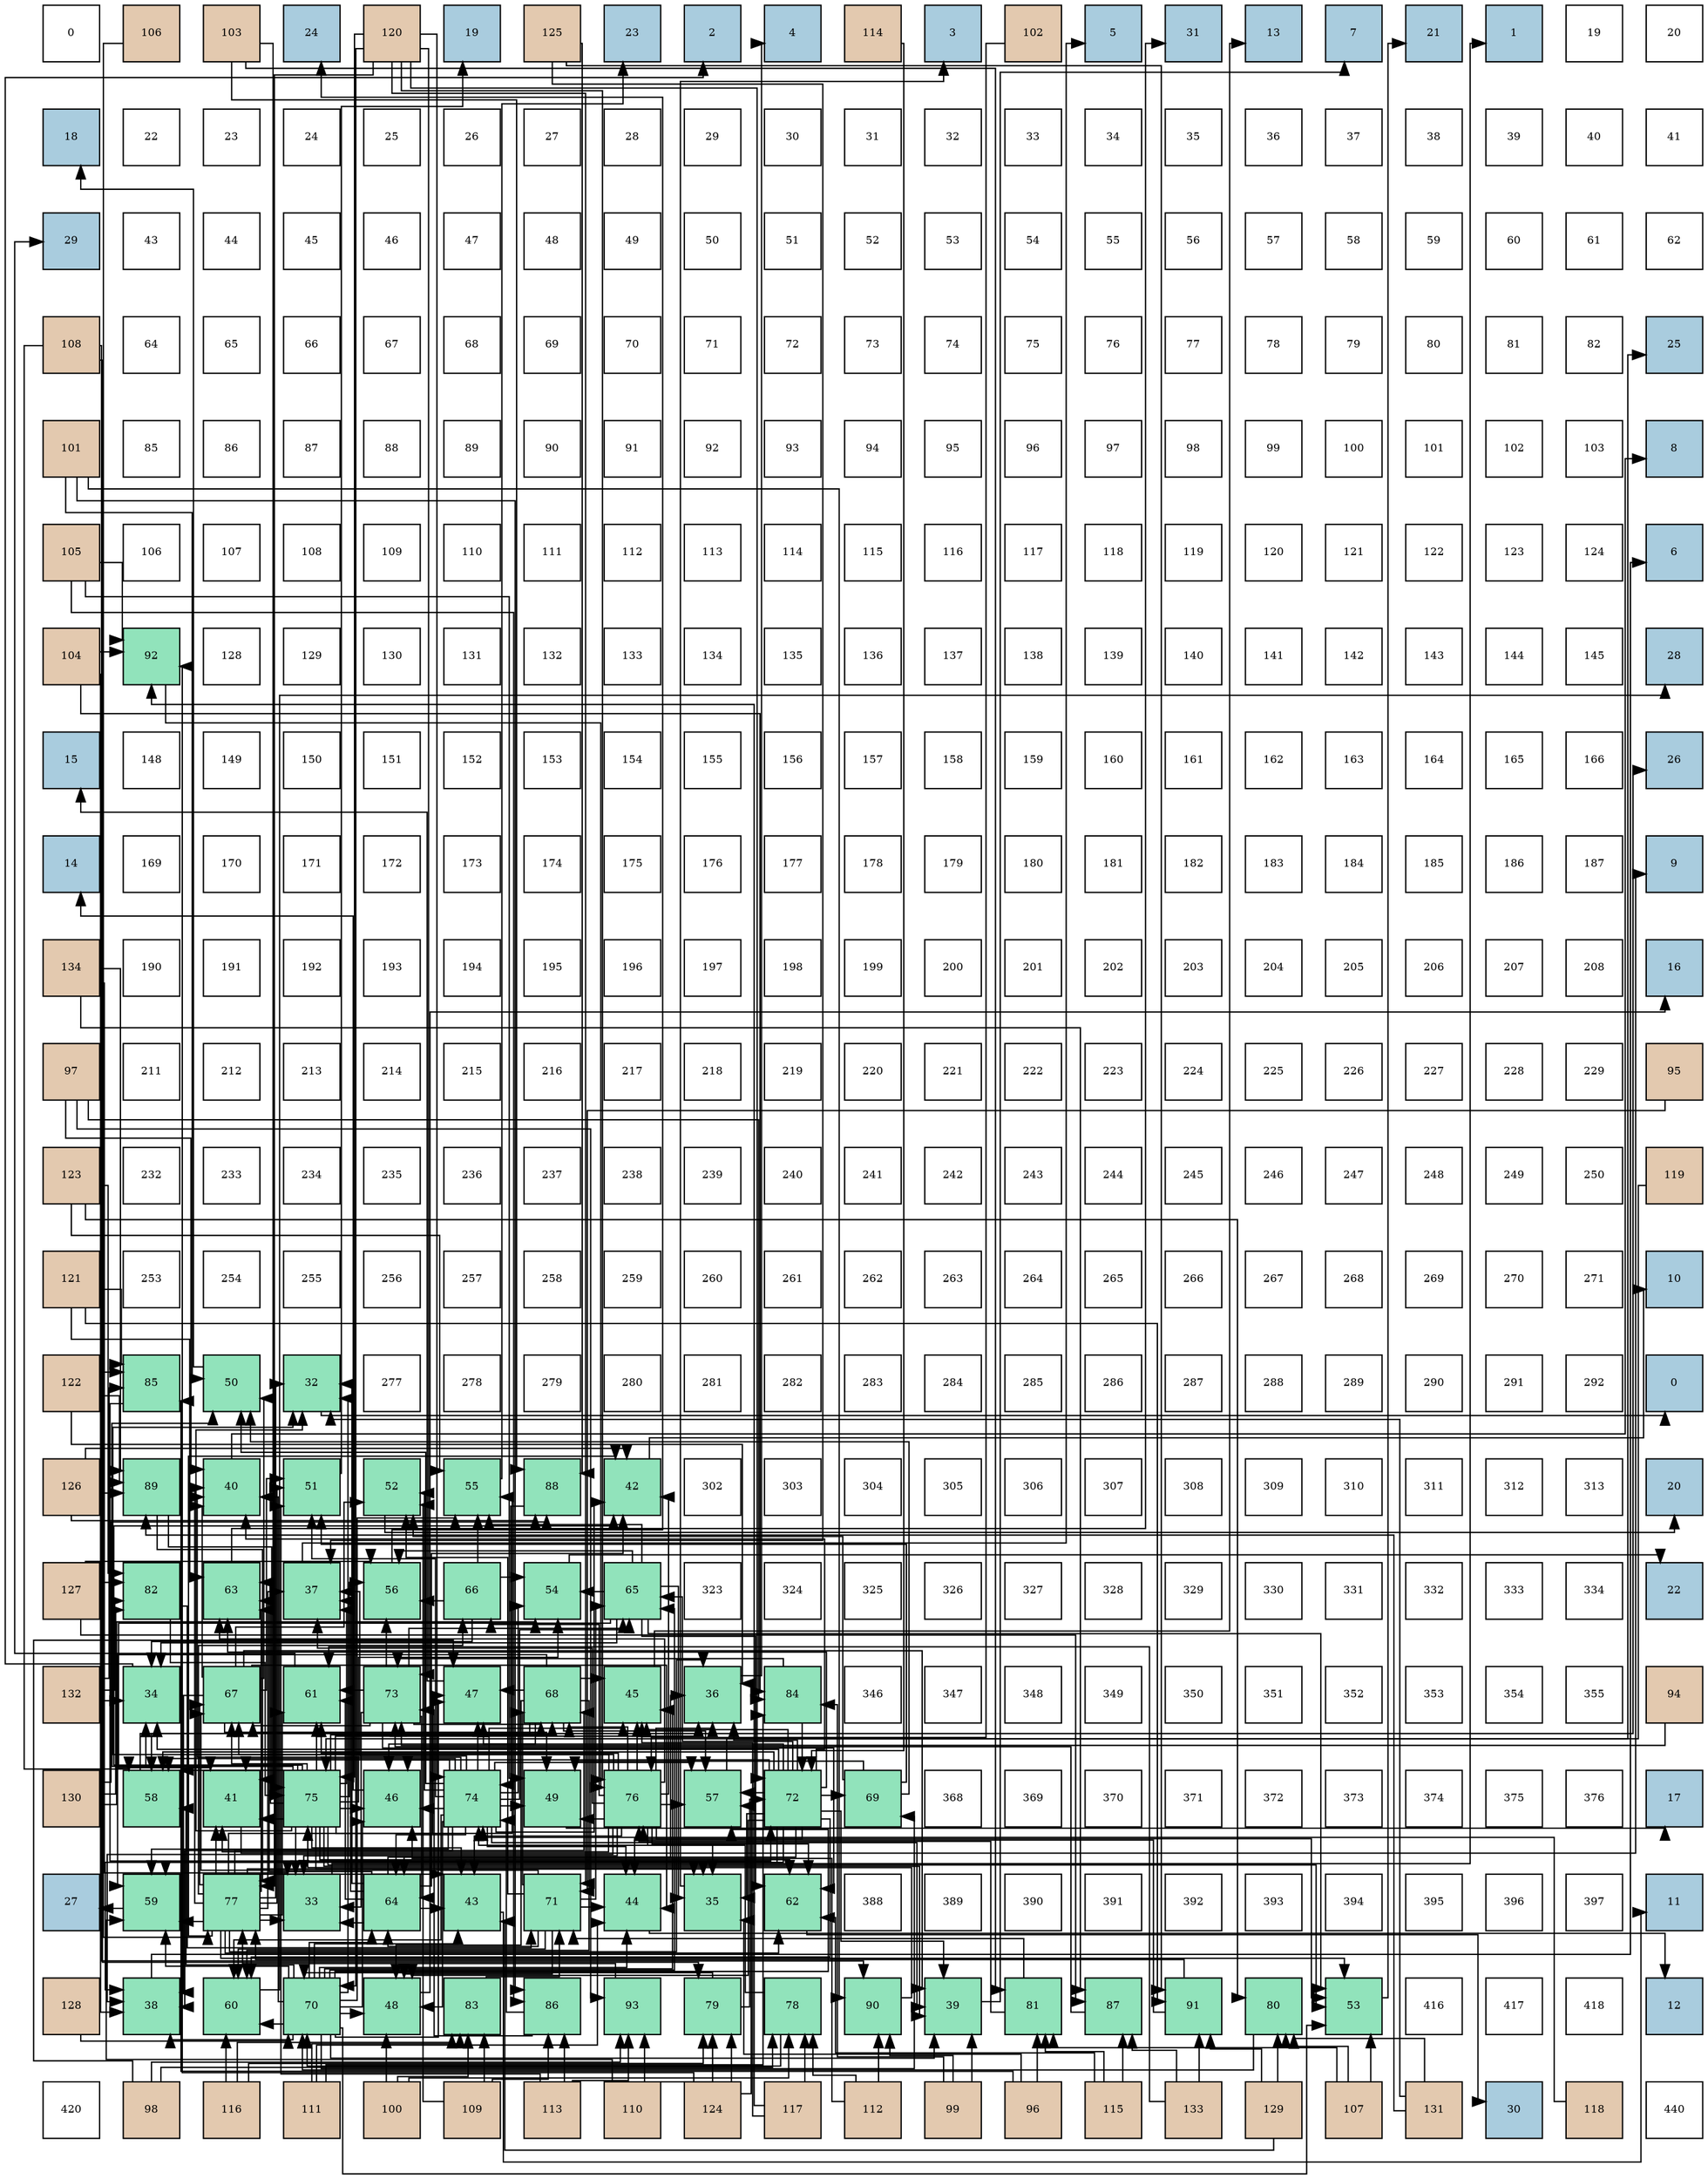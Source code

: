 digraph layout{
 rankdir=TB;
 splines=ortho;
 node [style=filled shape=square fixedsize=true width=0.6];
0[label="0", fontsize=8, fillcolor="#ffffff"];
1[label="106", fontsize=8, fillcolor="#e3c9af"];
2[label="103", fontsize=8, fillcolor="#e3c9af"];
3[label="24", fontsize=8, fillcolor="#a9ccde"];
4[label="120", fontsize=8, fillcolor="#e3c9af"];
5[label="19", fontsize=8, fillcolor="#a9ccde"];
6[label="125", fontsize=8, fillcolor="#e3c9af"];
7[label="23", fontsize=8, fillcolor="#a9ccde"];
8[label="2", fontsize=8, fillcolor="#a9ccde"];
9[label="4", fontsize=8, fillcolor="#a9ccde"];
10[label="114", fontsize=8, fillcolor="#e3c9af"];
11[label="3", fontsize=8, fillcolor="#a9ccde"];
12[label="102", fontsize=8, fillcolor="#e3c9af"];
13[label="5", fontsize=8, fillcolor="#a9ccde"];
14[label="31", fontsize=8, fillcolor="#a9ccde"];
15[label="13", fontsize=8, fillcolor="#a9ccde"];
16[label="7", fontsize=8, fillcolor="#a9ccde"];
17[label="21", fontsize=8, fillcolor="#a9ccde"];
18[label="1", fontsize=8, fillcolor="#a9ccde"];
19[label="19", fontsize=8, fillcolor="#ffffff"];
20[label="20", fontsize=8, fillcolor="#ffffff"];
21[label="18", fontsize=8, fillcolor="#a9ccde"];
22[label="22", fontsize=8, fillcolor="#ffffff"];
23[label="23", fontsize=8, fillcolor="#ffffff"];
24[label="24", fontsize=8, fillcolor="#ffffff"];
25[label="25", fontsize=8, fillcolor="#ffffff"];
26[label="26", fontsize=8, fillcolor="#ffffff"];
27[label="27", fontsize=8, fillcolor="#ffffff"];
28[label="28", fontsize=8, fillcolor="#ffffff"];
29[label="29", fontsize=8, fillcolor="#ffffff"];
30[label="30", fontsize=8, fillcolor="#ffffff"];
31[label="31", fontsize=8, fillcolor="#ffffff"];
32[label="32", fontsize=8, fillcolor="#ffffff"];
33[label="33", fontsize=8, fillcolor="#ffffff"];
34[label="34", fontsize=8, fillcolor="#ffffff"];
35[label="35", fontsize=8, fillcolor="#ffffff"];
36[label="36", fontsize=8, fillcolor="#ffffff"];
37[label="37", fontsize=8, fillcolor="#ffffff"];
38[label="38", fontsize=8, fillcolor="#ffffff"];
39[label="39", fontsize=8, fillcolor="#ffffff"];
40[label="40", fontsize=8, fillcolor="#ffffff"];
41[label="41", fontsize=8, fillcolor="#ffffff"];
42[label="29", fontsize=8, fillcolor="#a9ccde"];
43[label="43", fontsize=8, fillcolor="#ffffff"];
44[label="44", fontsize=8, fillcolor="#ffffff"];
45[label="45", fontsize=8, fillcolor="#ffffff"];
46[label="46", fontsize=8, fillcolor="#ffffff"];
47[label="47", fontsize=8, fillcolor="#ffffff"];
48[label="48", fontsize=8, fillcolor="#ffffff"];
49[label="49", fontsize=8, fillcolor="#ffffff"];
50[label="50", fontsize=8, fillcolor="#ffffff"];
51[label="51", fontsize=8, fillcolor="#ffffff"];
52[label="52", fontsize=8, fillcolor="#ffffff"];
53[label="53", fontsize=8, fillcolor="#ffffff"];
54[label="54", fontsize=8, fillcolor="#ffffff"];
55[label="55", fontsize=8, fillcolor="#ffffff"];
56[label="56", fontsize=8, fillcolor="#ffffff"];
57[label="57", fontsize=8, fillcolor="#ffffff"];
58[label="58", fontsize=8, fillcolor="#ffffff"];
59[label="59", fontsize=8, fillcolor="#ffffff"];
60[label="60", fontsize=8, fillcolor="#ffffff"];
61[label="61", fontsize=8, fillcolor="#ffffff"];
62[label="62", fontsize=8, fillcolor="#ffffff"];
63[label="108", fontsize=8, fillcolor="#e3c9af"];
64[label="64", fontsize=8, fillcolor="#ffffff"];
65[label="65", fontsize=8, fillcolor="#ffffff"];
66[label="66", fontsize=8, fillcolor="#ffffff"];
67[label="67", fontsize=8, fillcolor="#ffffff"];
68[label="68", fontsize=8, fillcolor="#ffffff"];
69[label="69", fontsize=8, fillcolor="#ffffff"];
70[label="70", fontsize=8, fillcolor="#ffffff"];
71[label="71", fontsize=8, fillcolor="#ffffff"];
72[label="72", fontsize=8, fillcolor="#ffffff"];
73[label="73", fontsize=8, fillcolor="#ffffff"];
74[label="74", fontsize=8, fillcolor="#ffffff"];
75[label="75", fontsize=8, fillcolor="#ffffff"];
76[label="76", fontsize=8, fillcolor="#ffffff"];
77[label="77", fontsize=8, fillcolor="#ffffff"];
78[label="78", fontsize=8, fillcolor="#ffffff"];
79[label="79", fontsize=8, fillcolor="#ffffff"];
80[label="80", fontsize=8, fillcolor="#ffffff"];
81[label="81", fontsize=8, fillcolor="#ffffff"];
82[label="82", fontsize=8, fillcolor="#ffffff"];
83[label="25", fontsize=8, fillcolor="#a9ccde"];
84[label="101", fontsize=8, fillcolor="#e3c9af"];
85[label="85", fontsize=8, fillcolor="#ffffff"];
86[label="86", fontsize=8, fillcolor="#ffffff"];
87[label="87", fontsize=8, fillcolor="#ffffff"];
88[label="88", fontsize=8, fillcolor="#ffffff"];
89[label="89", fontsize=8, fillcolor="#ffffff"];
90[label="90", fontsize=8, fillcolor="#ffffff"];
91[label="91", fontsize=8, fillcolor="#ffffff"];
92[label="92", fontsize=8, fillcolor="#ffffff"];
93[label="93", fontsize=8, fillcolor="#ffffff"];
94[label="94", fontsize=8, fillcolor="#ffffff"];
95[label="95", fontsize=8, fillcolor="#ffffff"];
96[label="96", fontsize=8, fillcolor="#ffffff"];
97[label="97", fontsize=8, fillcolor="#ffffff"];
98[label="98", fontsize=8, fillcolor="#ffffff"];
99[label="99", fontsize=8, fillcolor="#ffffff"];
100[label="100", fontsize=8, fillcolor="#ffffff"];
101[label="101", fontsize=8, fillcolor="#ffffff"];
102[label="102", fontsize=8, fillcolor="#ffffff"];
103[label="103", fontsize=8, fillcolor="#ffffff"];
104[label="8", fontsize=8, fillcolor="#a9ccde"];
105[label="105", fontsize=8, fillcolor="#e3c9af"];
106[label="106", fontsize=8, fillcolor="#ffffff"];
107[label="107", fontsize=8, fillcolor="#ffffff"];
108[label="108", fontsize=8, fillcolor="#ffffff"];
109[label="109", fontsize=8, fillcolor="#ffffff"];
110[label="110", fontsize=8, fillcolor="#ffffff"];
111[label="111", fontsize=8, fillcolor="#ffffff"];
112[label="112", fontsize=8, fillcolor="#ffffff"];
113[label="113", fontsize=8, fillcolor="#ffffff"];
114[label="114", fontsize=8, fillcolor="#ffffff"];
115[label="115", fontsize=8, fillcolor="#ffffff"];
116[label="116", fontsize=8, fillcolor="#ffffff"];
117[label="117", fontsize=8, fillcolor="#ffffff"];
118[label="118", fontsize=8, fillcolor="#ffffff"];
119[label="119", fontsize=8, fillcolor="#ffffff"];
120[label="120", fontsize=8, fillcolor="#ffffff"];
121[label="121", fontsize=8, fillcolor="#ffffff"];
122[label="122", fontsize=8, fillcolor="#ffffff"];
123[label="123", fontsize=8, fillcolor="#ffffff"];
124[label="124", fontsize=8, fillcolor="#ffffff"];
125[label="6", fontsize=8, fillcolor="#a9ccde"];
126[label="104", fontsize=8, fillcolor="#e3c9af"];
127[label="92", fontsize=8, fillcolor="#91e3bb"];
128[label="128", fontsize=8, fillcolor="#ffffff"];
129[label="129", fontsize=8, fillcolor="#ffffff"];
130[label="130", fontsize=8, fillcolor="#ffffff"];
131[label="131", fontsize=8, fillcolor="#ffffff"];
132[label="132", fontsize=8, fillcolor="#ffffff"];
133[label="133", fontsize=8, fillcolor="#ffffff"];
134[label="134", fontsize=8, fillcolor="#ffffff"];
135[label="135", fontsize=8, fillcolor="#ffffff"];
136[label="136", fontsize=8, fillcolor="#ffffff"];
137[label="137", fontsize=8, fillcolor="#ffffff"];
138[label="138", fontsize=8, fillcolor="#ffffff"];
139[label="139", fontsize=8, fillcolor="#ffffff"];
140[label="140", fontsize=8, fillcolor="#ffffff"];
141[label="141", fontsize=8, fillcolor="#ffffff"];
142[label="142", fontsize=8, fillcolor="#ffffff"];
143[label="143", fontsize=8, fillcolor="#ffffff"];
144[label="144", fontsize=8, fillcolor="#ffffff"];
145[label="145", fontsize=8, fillcolor="#ffffff"];
146[label="28", fontsize=8, fillcolor="#a9ccde"];
147[label="15", fontsize=8, fillcolor="#a9ccde"];
148[label="148", fontsize=8, fillcolor="#ffffff"];
149[label="149", fontsize=8, fillcolor="#ffffff"];
150[label="150", fontsize=8, fillcolor="#ffffff"];
151[label="151", fontsize=8, fillcolor="#ffffff"];
152[label="152", fontsize=8, fillcolor="#ffffff"];
153[label="153", fontsize=8, fillcolor="#ffffff"];
154[label="154", fontsize=8, fillcolor="#ffffff"];
155[label="155", fontsize=8, fillcolor="#ffffff"];
156[label="156", fontsize=8, fillcolor="#ffffff"];
157[label="157", fontsize=8, fillcolor="#ffffff"];
158[label="158", fontsize=8, fillcolor="#ffffff"];
159[label="159", fontsize=8, fillcolor="#ffffff"];
160[label="160", fontsize=8, fillcolor="#ffffff"];
161[label="161", fontsize=8, fillcolor="#ffffff"];
162[label="162", fontsize=8, fillcolor="#ffffff"];
163[label="163", fontsize=8, fillcolor="#ffffff"];
164[label="164", fontsize=8, fillcolor="#ffffff"];
165[label="165", fontsize=8, fillcolor="#ffffff"];
166[label="166", fontsize=8, fillcolor="#ffffff"];
167[label="26", fontsize=8, fillcolor="#a9ccde"];
168[label="14", fontsize=8, fillcolor="#a9ccde"];
169[label="169", fontsize=8, fillcolor="#ffffff"];
170[label="170", fontsize=8, fillcolor="#ffffff"];
171[label="171", fontsize=8, fillcolor="#ffffff"];
172[label="172", fontsize=8, fillcolor="#ffffff"];
173[label="173", fontsize=8, fillcolor="#ffffff"];
174[label="174", fontsize=8, fillcolor="#ffffff"];
175[label="175", fontsize=8, fillcolor="#ffffff"];
176[label="176", fontsize=8, fillcolor="#ffffff"];
177[label="177", fontsize=8, fillcolor="#ffffff"];
178[label="178", fontsize=8, fillcolor="#ffffff"];
179[label="179", fontsize=8, fillcolor="#ffffff"];
180[label="180", fontsize=8, fillcolor="#ffffff"];
181[label="181", fontsize=8, fillcolor="#ffffff"];
182[label="182", fontsize=8, fillcolor="#ffffff"];
183[label="183", fontsize=8, fillcolor="#ffffff"];
184[label="184", fontsize=8, fillcolor="#ffffff"];
185[label="185", fontsize=8, fillcolor="#ffffff"];
186[label="186", fontsize=8, fillcolor="#ffffff"];
187[label="187", fontsize=8, fillcolor="#ffffff"];
188[label="9", fontsize=8, fillcolor="#a9ccde"];
189[label="134", fontsize=8, fillcolor="#e3c9af"];
190[label="190", fontsize=8, fillcolor="#ffffff"];
191[label="191", fontsize=8, fillcolor="#ffffff"];
192[label="192", fontsize=8, fillcolor="#ffffff"];
193[label="193", fontsize=8, fillcolor="#ffffff"];
194[label="194", fontsize=8, fillcolor="#ffffff"];
195[label="195", fontsize=8, fillcolor="#ffffff"];
196[label="196", fontsize=8, fillcolor="#ffffff"];
197[label="197", fontsize=8, fillcolor="#ffffff"];
198[label="198", fontsize=8, fillcolor="#ffffff"];
199[label="199", fontsize=8, fillcolor="#ffffff"];
200[label="200", fontsize=8, fillcolor="#ffffff"];
201[label="201", fontsize=8, fillcolor="#ffffff"];
202[label="202", fontsize=8, fillcolor="#ffffff"];
203[label="203", fontsize=8, fillcolor="#ffffff"];
204[label="204", fontsize=8, fillcolor="#ffffff"];
205[label="205", fontsize=8, fillcolor="#ffffff"];
206[label="206", fontsize=8, fillcolor="#ffffff"];
207[label="207", fontsize=8, fillcolor="#ffffff"];
208[label="208", fontsize=8, fillcolor="#ffffff"];
209[label="16", fontsize=8, fillcolor="#a9ccde"];
210[label="97", fontsize=8, fillcolor="#e3c9af"];
211[label="211", fontsize=8, fillcolor="#ffffff"];
212[label="212", fontsize=8, fillcolor="#ffffff"];
213[label="213", fontsize=8, fillcolor="#ffffff"];
214[label="214", fontsize=8, fillcolor="#ffffff"];
215[label="215", fontsize=8, fillcolor="#ffffff"];
216[label="216", fontsize=8, fillcolor="#ffffff"];
217[label="217", fontsize=8, fillcolor="#ffffff"];
218[label="218", fontsize=8, fillcolor="#ffffff"];
219[label="219", fontsize=8, fillcolor="#ffffff"];
220[label="220", fontsize=8, fillcolor="#ffffff"];
221[label="221", fontsize=8, fillcolor="#ffffff"];
222[label="222", fontsize=8, fillcolor="#ffffff"];
223[label="223", fontsize=8, fillcolor="#ffffff"];
224[label="224", fontsize=8, fillcolor="#ffffff"];
225[label="225", fontsize=8, fillcolor="#ffffff"];
226[label="226", fontsize=8, fillcolor="#ffffff"];
227[label="227", fontsize=8, fillcolor="#ffffff"];
228[label="228", fontsize=8, fillcolor="#ffffff"];
229[label="229", fontsize=8, fillcolor="#ffffff"];
230[label="95", fontsize=8, fillcolor="#e3c9af"];
231[label="123", fontsize=8, fillcolor="#e3c9af"];
232[label="232", fontsize=8, fillcolor="#ffffff"];
233[label="233", fontsize=8, fillcolor="#ffffff"];
234[label="234", fontsize=8, fillcolor="#ffffff"];
235[label="235", fontsize=8, fillcolor="#ffffff"];
236[label="236", fontsize=8, fillcolor="#ffffff"];
237[label="237", fontsize=8, fillcolor="#ffffff"];
238[label="238", fontsize=8, fillcolor="#ffffff"];
239[label="239", fontsize=8, fillcolor="#ffffff"];
240[label="240", fontsize=8, fillcolor="#ffffff"];
241[label="241", fontsize=8, fillcolor="#ffffff"];
242[label="242", fontsize=8, fillcolor="#ffffff"];
243[label="243", fontsize=8, fillcolor="#ffffff"];
244[label="244", fontsize=8, fillcolor="#ffffff"];
245[label="245", fontsize=8, fillcolor="#ffffff"];
246[label="246", fontsize=8, fillcolor="#ffffff"];
247[label="247", fontsize=8, fillcolor="#ffffff"];
248[label="248", fontsize=8, fillcolor="#ffffff"];
249[label="249", fontsize=8, fillcolor="#ffffff"];
250[label="250", fontsize=8, fillcolor="#ffffff"];
251[label="119", fontsize=8, fillcolor="#e3c9af"];
252[label="121", fontsize=8, fillcolor="#e3c9af"];
253[label="253", fontsize=8, fillcolor="#ffffff"];
254[label="254", fontsize=8, fillcolor="#ffffff"];
255[label="255", fontsize=8, fillcolor="#ffffff"];
256[label="256", fontsize=8, fillcolor="#ffffff"];
257[label="257", fontsize=8, fillcolor="#ffffff"];
258[label="258", fontsize=8, fillcolor="#ffffff"];
259[label="259", fontsize=8, fillcolor="#ffffff"];
260[label="260", fontsize=8, fillcolor="#ffffff"];
261[label="261", fontsize=8, fillcolor="#ffffff"];
262[label="262", fontsize=8, fillcolor="#ffffff"];
263[label="263", fontsize=8, fillcolor="#ffffff"];
264[label="264", fontsize=8, fillcolor="#ffffff"];
265[label="265", fontsize=8, fillcolor="#ffffff"];
266[label="266", fontsize=8, fillcolor="#ffffff"];
267[label="267", fontsize=8, fillcolor="#ffffff"];
268[label="268", fontsize=8, fillcolor="#ffffff"];
269[label="269", fontsize=8, fillcolor="#ffffff"];
270[label="270", fontsize=8, fillcolor="#ffffff"];
271[label="271", fontsize=8, fillcolor="#ffffff"];
272[label="10", fontsize=8, fillcolor="#a9ccde"];
273[label="122", fontsize=8, fillcolor="#e3c9af"];
274[label="85", fontsize=8, fillcolor="#91e3bb"];
275[label="50", fontsize=8, fillcolor="#91e3bb"];
276[label="32", fontsize=8, fillcolor="#91e3bb"];
277[label="277", fontsize=8, fillcolor="#ffffff"];
278[label="278", fontsize=8, fillcolor="#ffffff"];
279[label="279", fontsize=8, fillcolor="#ffffff"];
280[label="280", fontsize=8, fillcolor="#ffffff"];
281[label="281", fontsize=8, fillcolor="#ffffff"];
282[label="282", fontsize=8, fillcolor="#ffffff"];
283[label="283", fontsize=8, fillcolor="#ffffff"];
284[label="284", fontsize=8, fillcolor="#ffffff"];
285[label="285", fontsize=8, fillcolor="#ffffff"];
286[label="286", fontsize=8, fillcolor="#ffffff"];
287[label="287", fontsize=8, fillcolor="#ffffff"];
288[label="288", fontsize=8, fillcolor="#ffffff"];
289[label="289", fontsize=8, fillcolor="#ffffff"];
290[label="290", fontsize=8, fillcolor="#ffffff"];
291[label="291", fontsize=8, fillcolor="#ffffff"];
292[label="292", fontsize=8, fillcolor="#ffffff"];
293[label="0", fontsize=8, fillcolor="#a9ccde"];
294[label="126", fontsize=8, fillcolor="#e3c9af"];
295[label="89", fontsize=8, fillcolor="#91e3bb"];
296[label="40", fontsize=8, fillcolor="#91e3bb"];
297[label="51", fontsize=8, fillcolor="#91e3bb"];
298[label="52", fontsize=8, fillcolor="#91e3bb"];
299[label="55", fontsize=8, fillcolor="#91e3bb"];
300[label="88", fontsize=8, fillcolor="#91e3bb"];
301[label="42", fontsize=8, fillcolor="#91e3bb"];
302[label="302", fontsize=8, fillcolor="#ffffff"];
303[label="303", fontsize=8, fillcolor="#ffffff"];
304[label="304", fontsize=8, fillcolor="#ffffff"];
305[label="305", fontsize=8, fillcolor="#ffffff"];
306[label="306", fontsize=8, fillcolor="#ffffff"];
307[label="307", fontsize=8, fillcolor="#ffffff"];
308[label="308", fontsize=8, fillcolor="#ffffff"];
309[label="309", fontsize=8, fillcolor="#ffffff"];
310[label="310", fontsize=8, fillcolor="#ffffff"];
311[label="311", fontsize=8, fillcolor="#ffffff"];
312[label="312", fontsize=8, fillcolor="#ffffff"];
313[label="313", fontsize=8, fillcolor="#ffffff"];
314[label="20", fontsize=8, fillcolor="#a9ccde"];
315[label="127", fontsize=8, fillcolor="#e3c9af"];
316[label="82", fontsize=8, fillcolor="#91e3bb"];
317[label="63", fontsize=8, fillcolor="#91e3bb"];
318[label="37", fontsize=8, fillcolor="#91e3bb"];
319[label="56", fontsize=8, fillcolor="#91e3bb"];
320[label="66", fontsize=8, fillcolor="#91e3bb"];
321[label="54", fontsize=8, fillcolor="#91e3bb"];
322[label="65", fontsize=8, fillcolor="#91e3bb"];
323[label="323", fontsize=8, fillcolor="#ffffff"];
324[label="324", fontsize=8, fillcolor="#ffffff"];
325[label="325", fontsize=8, fillcolor="#ffffff"];
326[label="326", fontsize=8, fillcolor="#ffffff"];
327[label="327", fontsize=8, fillcolor="#ffffff"];
328[label="328", fontsize=8, fillcolor="#ffffff"];
329[label="329", fontsize=8, fillcolor="#ffffff"];
330[label="330", fontsize=8, fillcolor="#ffffff"];
331[label="331", fontsize=8, fillcolor="#ffffff"];
332[label="332", fontsize=8, fillcolor="#ffffff"];
333[label="333", fontsize=8, fillcolor="#ffffff"];
334[label="334", fontsize=8, fillcolor="#ffffff"];
335[label="22", fontsize=8, fillcolor="#a9ccde"];
336[label="132", fontsize=8, fillcolor="#e3c9af"];
337[label="34", fontsize=8, fillcolor="#91e3bb"];
338[label="67", fontsize=8, fillcolor="#91e3bb"];
339[label="61", fontsize=8, fillcolor="#91e3bb"];
340[label="73", fontsize=8, fillcolor="#91e3bb"];
341[label="47", fontsize=8, fillcolor="#91e3bb"];
342[label="68", fontsize=8, fillcolor="#91e3bb"];
343[label="45", fontsize=8, fillcolor="#91e3bb"];
344[label="36", fontsize=8, fillcolor="#91e3bb"];
345[label="84", fontsize=8, fillcolor="#91e3bb"];
346[label="346", fontsize=8, fillcolor="#ffffff"];
347[label="347", fontsize=8, fillcolor="#ffffff"];
348[label="348", fontsize=8, fillcolor="#ffffff"];
349[label="349", fontsize=8, fillcolor="#ffffff"];
350[label="350", fontsize=8, fillcolor="#ffffff"];
351[label="351", fontsize=8, fillcolor="#ffffff"];
352[label="352", fontsize=8, fillcolor="#ffffff"];
353[label="353", fontsize=8, fillcolor="#ffffff"];
354[label="354", fontsize=8, fillcolor="#ffffff"];
355[label="355", fontsize=8, fillcolor="#ffffff"];
356[label="94", fontsize=8, fillcolor="#e3c9af"];
357[label="130", fontsize=8, fillcolor="#e3c9af"];
358[label="58", fontsize=8, fillcolor="#91e3bb"];
359[label="41", fontsize=8, fillcolor="#91e3bb"];
360[label="75", fontsize=8, fillcolor="#91e3bb"];
361[label="46", fontsize=8, fillcolor="#91e3bb"];
362[label="74", fontsize=8, fillcolor="#91e3bb"];
363[label="49", fontsize=8, fillcolor="#91e3bb"];
364[label="76", fontsize=8, fillcolor="#91e3bb"];
365[label="57", fontsize=8, fillcolor="#91e3bb"];
366[label="72", fontsize=8, fillcolor="#91e3bb"];
367[label="69", fontsize=8, fillcolor="#91e3bb"];
368[label="368", fontsize=8, fillcolor="#ffffff"];
369[label="369", fontsize=8, fillcolor="#ffffff"];
370[label="370", fontsize=8, fillcolor="#ffffff"];
371[label="371", fontsize=8, fillcolor="#ffffff"];
372[label="372", fontsize=8, fillcolor="#ffffff"];
373[label="373", fontsize=8, fillcolor="#ffffff"];
374[label="374", fontsize=8, fillcolor="#ffffff"];
375[label="375", fontsize=8, fillcolor="#ffffff"];
376[label="376", fontsize=8, fillcolor="#ffffff"];
377[label="17", fontsize=8, fillcolor="#a9ccde"];
378[label="27", fontsize=8, fillcolor="#a9ccde"];
379[label="59", fontsize=8, fillcolor="#91e3bb"];
380[label="77", fontsize=8, fillcolor="#91e3bb"];
381[label="33", fontsize=8, fillcolor="#91e3bb"];
382[label="64", fontsize=8, fillcolor="#91e3bb"];
383[label="43", fontsize=8, fillcolor="#91e3bb"];
384[label="71", fontsize=8, fillcolor="#91e3bb"];
385[label="44", fontsize=8, fillcolor="#91e3bb"];
386[label="35", fontsize=8, fillcolor="#91e3bb"];
387[label="62", fontsize=8, fillcolor="#91e3bb"];
388[label="388", fontsize=8, fillcolor="#ffffff"];
389[label="389", fontsize=8, fillcolor="#ffffff"];
390[label="390", fontsize=8, fillcolor="#ffffff"];
391[label="391", fontsize=8, fillcolor="#ffffff"];
392[label="392", fontsize=8, fillcolor="#ffffff"];
393[label="393", fontsize=8, fillcolor="#ffffff"];
394[label="394", fontsize=8, fillcolor="#ffffff"];
395[label="395", fontsize=8, fillcolor="#ffffff"];
396[label="396", fontsize=8, fillcolor="#ffffff"];
397[label="397", fontsize=8, fillcolor="#ffffff"];
398[label="11", fontsize=8, fillcolor="#a9ccde"];
399[label="128", fontsize=8, fillcolor="#e3c9af"];
400[label="38", fontsize=8, fillcolor="#91e3bb"];
401[label="60", fontsize=8, fillcolor="#91e3bb"];
402[label="70", fontsize=8, fillcolor="#91e3bb"];
403[label="48", fontsize=8, fillcolor="#91e3bb"];
404[label="83", fontsize=8, fillcolor="#91e3bb"];
405[label="86", fontsize=8, fillcolor="#91e3bb"];
406[label="93", fontsize=8, fillcolor="#91e3bb"];
407[label="79", fontsize=8, fillcolor="#91e3bb"];
408[label="78", fontsize=8, fillcolor="#91e3bb"];
409[label="90", fontsize=8, fillcolor="#91e3bb"];
410[label="39", fontsize=8, fillcolor="#91e3bb"];
411[label="81", fontsize=8, fillcolor="#91e3bb"];
412[label="87", fontsize=8, fillcolor="#91e3bb"];
413[label="91", fontsize=8, fillcolor="#91e3bb"];
414[label="80", fontsize=8, fillcolor="#91e3bb"];
415[label="53", fontsize=8, fillcolor="#91e3bb"];
416[label="416", fontsize=8, fillcolor="#ffffff"];
417[label="417", fontsize=8, fillcolor="#ffffff"];
418[label="418", fontsize=8, fillcolor="#ffffff"];
419[label="12", fontsize=8, fillcolor="#a9ccde"];
420[label="420", fontsize=8, fillcolor="#ffffff"];
421[label="98", fontsize=8, fillcolor="#e3c9af"];
422[label="116", fontsize=8, fillcolor="#e3c9af"];
423[label="111", fontsize=8, fillcolor="#e3c9af"];
424[label="100", fontsize=8, fillcolor="#e3c9af"];
425[label="109", fontsize=8, fillcolor="#e3c9af"];
426[label="113", fontsize=8, fillcolor="#e3c9af"];
427[label="110", fontsize=8, fillcolor="#e3c9af"];
428[label="124", fontsize=8, fillcolor="#e3c9af"];
429[label="117", fontsize=8, fillcolor="#e3c9af"];
430[label="112", fontsize=8, fillcolor="#e3c9af"];
431[label="99", fontsize=8, fillcolor="#e3c9af"];
432[label="96", fontsize=8, fillcolor="#e3c9af"];
433[label="115", fontsize=8, fillcolor="#e3c9af"];
434[label="133", fontsize=8, fillcolor="#e3c9af"];
435[label="129", fontsize=8, fillcolor="#e3c9af"];
436[label="107", fontsize=8, fillcolor="#e3c9af"];
437[label="131", fontsize=8, fillcolor="#e3c9af"];
438[label="30", fontsize=8, fillcolor="#a9ccde"];
439[label="118", fontsize=8, fillcolor="#e3c9af"];
440[label="440", fontsize=8, fillcolor="#ffffff"];
edge [constraint=false, style=vis];276 -> 293;
381 -> 18;
337 -> 8;
386 -> 11;
344 -> 9;
318 -> 13;
400 -> 125;
410 -> 16;
296 -> 104;
359 -> 188;
301 -> 272;
383 -> 398;
385 -> 419;
343 -> 15;
361 -> 168;
341 -> 147;
403 -> 209;
363 -> 377;
275 -> 21;
297 -> 5;
298 -> 314;
415 -> 17;
321 -> 335;
299 -> 7;
319 -> 3;
365 -> 83;
358 -> 167;
379 -> 378;
401 -> 146;
339 -> 42;
387 -> 438;
317 -> 14;
382 -> 276;
382 -> 381;
382 -> 344;
382 -> 318;
382 -> 301;
382 -> 383;
382 -> 339;
382 -> 317;
322 -> 337;
322 -> 386;
322 -> 359;
322 -> 415;
322 -> 321;
322 -> 299;
322 -> 319;
322 -> 387;
320 -> 337;
320 -> 321;
320 -> 299;
320 -> 319;
338 -> 400;
338 -> 410;
338 -> 296;
338 -> 385;
338 -> 363;
338 -> 275;
338 -> 297;
338 -> 298;
342 -> 343;
342 -> 361;
342 -> 341;
342 -> 403;
342 -> 365;
342 -> 358;
342 -> 379;
342 -> 401;
367 -> 363;
367 -> 275;
367 -> 297;
367 -> 298;
402 -> 276;
402 -> 400;
402 -> 410;
402 -> 296;
402 -> 383;
402 -> 385;
402 -> 343;
402 -> 361;
402 -> 341;
402 -> 403;
402 -> 415;
402 -> 299;
402 -> 365;
402 -> 358;
402 -> 379;
402 -> 401;
402 -> 382;
402 -> 322;
402 -> 367;
384 -> 385;
384 -> 403;
384 -> 298;
384 -> 401;
384 -> 382;
384 -> 322;
384 -> 338;
384 -> 342;
366 -> 337;
366 -> 386;
366 -> 344;
366 -> 400;
366 -> 410;
366 -> 296;
366 -> 385;
366 -> 343;
366 -> 361;
366 -> 341;
366 -> 403;
366 -> 365;
366 -> 358;
366 -> 379;
366 -> 401;
366 -> 317;
366 -> 382;
366 -> 322;
366 -> 367;
340 -> 381;
340 -> 319;
340 -> 339;
340 -> 387;
340 -> 382;
340 -> 322;
340 -> 338;
340 -> 342;
362 -> 318;
362 -> 400;
362 -> 410;
362 -> 296;
362 -> 359;
362 -> 301;
362 -> 385;
362 -> 343;
362 -> 361;
362 -> 341;
362 -> 403;
362 -> 363;
362 -> 275;
362 -> 297;
362 -> 298;
362 -> 321;
362 -> 365;
362 -> 358;
362 -> 379;
362 -> 401;
362 -> 382;
362 -> 322;
360 -> 276;
360 -> 381;
360 -> 337;
360 -> 386;
360 -> 344;
360 -> 318;
360 -> 410;
360 -> 359;
360 -> 301;
360 -> 383;
360 -> 361;
360 -> 275;
360 -> 415;
360 -> 321;
360 -> 299;
360 -> 319;
360 -> 358;
360 -> 339;
360 -> 387;
360 -> 317;
360 -> 338;
360 -> 342;
364 -> 276;
364 -> 381;
364 -> 386;
364 -> 344;
364 -> 318;
364 -> 400;
364 -> 359;
364 -> 301;
364 -> 383;
364 -> 343;
364 -> 363;
364 -> 415;
364 -> 365;
364 -> 339;
364 -> 387;
364 -> 317;
364 -> 320;
364 -> 338;
364 -> 342;
380 -> 276;
380 -> 381;
380 -> 386;
380 -> 344;
380 -> 318;
380 -> 296;
380 -> 359;
380 -> 301;
380 -> 383;
380 -> 341;
380 -> 297;
380 -> 415;
380 -> 379;
380 -> 339;
380 -> 387;
380 -> 317;
380 -> 320;
380 -> 338;
380 -> 342;
408 -> 402;
408 -> 362;
407 -> 402;
407 -> 366;
414 -> 402;
411 -> 384;
411 -> 364;
316 -> 384;
316 -> 360;
404 -> 384;
345 -> 366;
345 -> 340;
274 -> 366;
405 -> 340;
405 -> 362;
412 -> 340;
300 -> 362;
295 -> 360;
295 -> 380;
409 -> 360;
413 -> 364;
413 -> 380;
127 -> 364;
406 -> 380;
356 -> 340;
230 -> 384;
432 -> 386;
432 -> 411;
432 -> 274;
210 -> 296;
210 -> 345;
210 -> 406;
421 -> 341;
421 -> 408;
421 -> 406;
431 -> 410;
431 -> 345;
431 -> 409;
424 -> 403;
424 -> 408;
424 -> 404;
84 -> 275;
84 -> 405;
84 -> 409;
12 -> 364;
2 -> 359;
2 -> 411;
2 -> 300;
126 -> 400;
126 -> 345;
126 -> 127;
105 -> 363;
105 -> 405;
105 -> 127;
1 -> 380;
436 -> 415;
436 -> 414;
436 -> 411;
63 -> 358;
63 -> 407;
63 -> 409;
425 -> 298;
425 -> 404;
425 -> 405;
427 -> 379;
427 -> 407;
427 -> 406;
423 -> 385;
423 -> 404;
423 -> 345;
430 -> 361;
430 -> 408;
430 -> 409;
426 -> 297;
426 -> 405;
426 -> 406;
10 -> 366;
433 -> 387;
433 -> 411;
433 -> 412;
422 -> 401;
422 -> 407;
422 -> 404;
429 -> 343;
429 -> 408;
429 -> 127;
439 -> 362;
251 -> 360;
4 -> 402;
4 -> 384;
4 -> 366;
4 -> 340;
4 -> 362;
4 -> 360;
4 -> 364;
4 -> 380;
252 -> 317;
252 -> 274;
252 -> 413;
273 -> 344;
273 -> 274;
273 -> 295;
231 -> 299;
231 -> 414;
231 -> 316;
428 -> 365;
428 -> 407;
428 -> 127;
6 -> 318;
6 -> 300;
6 -> 413;
294 -> 301;
294 -> 300;
294 -> 295;
315 -> 319;
315 -> 316;
315 -> 412;
399 -> 402;
435 -> 383;
435 -> 414;
435 -> 413;
357 -> 321;
357 -> 316;
357 -> 300;
437 -> 276;
437 -> 414;
437 -> 295;
336 -> 337;
336 -> 316;
336 -> 274;
434 -> 339;
434 -> 412;
434 -> 413;
189 -> 381;
189 -> 412;
189 -> 295;
edge [constraint=true, style=invis];
0 -> 21 -> 42 -> 63 -> 84 -> 105 -> 126 -> 147 -> 168 -> 189 -> 210 -> 231 -> 252 -> 273 -> 294 -> 315 -> 336 -> 357 -> 378 -> 399 -> 420;
1 -> 22 -> 43 -> 64 -> 85 -> 106 -> 127 -> 148 -> 169 -> 190 -> 211 -> 232 -> 253 -> 274 -> 295 -> 316 -> 337 -> 358 -> 379 -> 400 -> 421;
2 -> 23 -> 44 -> 65 -> 86 -> 107 -> 128 -> 149 -> 170 -> 191 -> 212 -> 233 -> 254 -> 275 -> 296 -> 317 -> 338 -> 359 -> 380 -> 401 -> 422;
3 -> 24 -> 45 -> 66 -> 87 -> 108 -> 129 -> 150 -> 171 -> 192 -> 213 -> 234 -> 255 -> 276 -> 297 -> 318 -> 339 -> 360 -> 381 -> 402 -> 423;
4 -> 25 -> 46 -> 67 -> 88 -> 109 -> 130 -> 151 -> 172 -> 193 -> 214 -> 235 -> 256 -> 277 -> 298 -> 319 -> 340 -> 361 -> 382 -> 403 -> 424;
5 -> 26 -> 47 -> 68 -> 89 -> 110 -> 131 -> 152 -> 173 -> 194 -> 215 -> 236 -> 257 -> 278 -> 299 -> 320 -> 341 -> 362 -> 383 -> 404 -> 425;
6 -> 27 -> 48 -> 69 -> 90 -> 111 -> 132 -> 153 -> 174 -> 195 -> 216 -> 237 -> 258 -> 279 -> 300 -> 321 -> 342 -> 363 -> 384 -> 405 -> 426;
7 -> 28 -> 49 -> 70 -> 91 -> 112 -> 133 -> 154 -> 175 -> 196 -> 217 -> 238 -> 259 -> 280 -> 301 -> 322 -> 343 -> 364 -> 385 -> 406 -> 427;
8 -> 29 -> 50 -> 71 -> 92 -> 113 -> 134 -> 155 -> 176 -> 197 -> 218 -> 239 -> 260 -> 281 -> 302 -> 323 -> 344 -> 365 -> 386 -> 407 -> 428;
9 -> 30 -> 51 -> 72 -> 93 -> 114 -> 135 -> 156 -> 177 -> 198 -> 219 -> 240 -> 261 -> 282 -> 303 -> 324 -> 345 -> 366 -> 387 -> 408 -> 429;
10 -> 31 -> 52 -> 73 -> 94 -> 115 -> 136 -> 157 -> 178 -> 199 -> 220 -> 241 -> 262 -> 283 -> 304 -> 325 -> 346 -> 367 -> 388 -> 409 -> 430;
11 -> 32 -> 53 -> 74 -> 95 -> 116 -> 137 -> 158 -> 179 -> 200 -> 221 -> 242 -> 263 -> 284 -> 305 -> 326 -> 347 -> 368 -> 389 -> 410 -> 431;
12 -> 33 -> 54 -> 75 -> 96 -> 117 -> 138 -> 159 -> 180 -> 201 -> 222 -> 243 -> 264 -> 285 -> 306 -> 327 -> 348 -> 369 -> 390 -> 411 -> 432;
13 -> 34 -> 55 -> 76 -> 97 -> 118 -> 139 -> 160 -> 181 -> 202 -> 223 -> 244 -> 265 -> 286 -> 307 -> 328 -> 349 -> 370 -> 391 -> 412 -> 433;
14 -> 35 -> 56 -> 77 -> 98 -> 119 -> 140 -> 161 -> 182 -> 203 -> 224 -> 245 -> 266 -> 287 -> 308 -> 329 -> 350 -> 371 -> 392 -> 413 -> 434;
15 -> 36 -> 57 -> 78 -> 99 -> 120 -> 141 -> 162 -> 183 -> 204 -> 225 -> 246 -> 267 -> 288 -> 309 -> 330 -> 351 -> 372 -> 393 -> 414 -> 435;
16 -> 37 -> 58 -> 79 -> 100 -> 121 -> 142 -> 163 -> 184 -> 205 -> 226 -> 247 -> 268 -> 289 -> 310 -> 331 -> 352 -> 373 -> 394 -> 415 -> 436;
17 -> 38 -> 59 -> 80 -> 101 -> 122 -> 143 -> 164 -> 185 -> 206 -> 227 -> 248 -> 269 -> 290 -> 311 -> 332 -> 353 -> 374 -> 395 -> 416 -> 437;
18 -> 39 -> 60 -> 81 -> 102 -> 123 -> 144 -> 165 -> 186 -> 207 -> 228 -> 249 -> 270 -> 291 -> 312 -> 333 -> 354 -> 375 -> 396 -> 417 -> 438;
19 -> 40 -> 61 -> 82 -> 103 -> 124 -> 145 -> 166 -> 187 -> 208 -> 229 -> 250 -> 271 -> 292 -> 313 -> 334 -> 355 -> 376 -> 397 -> 418 -> 439;
20 -> 41 -> 62 -> 83 -> 104 -> 125 -> 146 -> 167 -> 188 -> 209 -> 230 -> 251 -> 272 -> 293 -> 314 -> 335 -> 356 -> 377 -> 398 -> 419 -> 440;
rank = same {0 -> 1 -> 2 -> 3 -> 4 -> 5 -> 6 -> 7 -> 8 -> 9 -> 10 -> 11 -> 12 -> 13 -> 14 -> 15 -> 16 -> 17 -> 18 -> 19 -> 20};
rank = same {21 -> 22 -> 23 -> 24 -> 25 -> 26 -> 27 -> 28 -> 29 -> 30 -> 31 -> 32 -> 33 -> 34 -> 35 -> 36 -> 37 -> 38 -> 39 -> 40 -> 41};
rank = same {42 -> 43 -> 44 -> 45 -> 46 -> 47 -> 48 -> 49 -> 50 -> 51 -> 52 -> 53 -> 54 -> 55 -> 56 -> 57 -> 58 -> 59 -> 60 -> 61 -> 62};
rank = same {63 -> 64 -> 65 -> 66 -> 67 -> 68 -> 69 -> 70 -> 71 -> 72 -> 73 -> 74 -> 75 -> 76 -> 77 -> 78 -> 79 -> 80 -> 81 -> 82 -> 83};
rank = same {84 -> 85 -> 86 -> 87 -> 88 -> 89 -> 90 -> 91 -> 92 -> 93 -> 94 -> 95 -> 96 -> 97 -> 98 -> 99 -> 100 -> 101 -> 102 -> 103 -> 104};
rank = same {105 -> 106 -> 107 -> 108 -> 109 -> 110 -> 111 -> 112 -> 113 -> 114 -> 115 -> 116 -> 117 -> 118 -> 119 -> 120 -> 121 -> 122 -> 123 -> 124 -> 125};
rank = same {126 -> 127 -> 128 -> 129 -> 130 -> 131 -> 132 -> 133 -> 134 -> 135 -> 136 -> 137 -> 138 -> 139 -> 140 -> 141 -> 142 -> 143 -> 144 -> 145 -> 146};
rank = same {147 -> 148 -> 149 -> 150 -> 151 -> 152 -> 153 -> 154 -> 155 -> 156 -> 157 -> 158 -> 159 -> 160 -> 161 -> 162 -> 163 -> 164 -> 165 -> 166 -> 167};
rank = same {168 -> 169 -> 170 -> 171 -> 172 -> 173 -> 174 -> 175 -> 176 -> 177 -> 178 -> 179 -> 180 -> 181 -> 182 -> 183 -> 184 -> 185 -> 186 -> 187 -> 188};
rank = same {189 -> 190 -> 191 -> 192 -> 193 -> 194 -> 195 -> 196 -> 197 -> 198 -> 199 -> 200 -> 201 -> 202 -> 203 -> 204 -> 205 -> 206 -> 207 -> 208 -> 209};
rank = same {210 -> 211 -> 212 -> 213 -> 214 -> 215 -> 216 -> 217 -> 218 -> 219 -> 220 -> 221 -> 222 -> 223 -> 224 -> 225 -> 226 -> 227 -> 228 -> 229 -> 230};
rank = same {231 -> 232 -> 233 -> 234 -> 235 -> 236 -> 237 -> 238 -> 239 -> 240 -> 241 -> 242 -> 243 -> 244 -> 245 -> 246 -> 247 -> 248 -> 249 -> 250 -> 251};
rank = same {252 -> 253 -> 254 -> 255 -> 256 -> 257 -> 258 -> 259 -> 260 -> 261 -> 262 -> 263 -> 264 -> 265 -> 266 -> 267 -> 268 -> 269 -> 270 -> 271 -> 272};
rank = same {273 -> 274 -> 275 -> 276 -> 277 -> 278 -> 279 -> 280 -> 281 -> 282 -> 283 -> 284 -> 285 -> 286 -> 287 -> 288 -> 289 -> 290 -> 291 -> 292 -> 293};
rank = same {294 -> 295 -> 296 -> 297 -> 298 -> 299 -> 300 -> 301 -> 302 -> 303 -> 304 -> 305 -> 306 -> 307 -> 308 -> 309 -> 310 -> 311 -> 312 -> 313 -> 314};
rank = same {315 -> 316 -> 317 -> 318 -> 319 -> 320 -> 321 -> 322 -> 323 -> 324 -> 325 -> 326 -> 327 -> 328 -> 329 -> 330 -> 331 -> 332 -> 333 -> 334 -> 335};
rank = same {336 -> 337 -> 338 -> 339 -> 340 -> 341 -> 342 -> 343 -> 344 -> 345 -> 346 -> 347 -> 348 -> 349 -> 350 -> 351 -> 352 -> 353 -> 354 -> 355 -> 356};
rank = same {357 -> 358 -> 359 -> 360 -> 361 -> 362 -> 363 -> 364 -> 365 -> 366 -> 367 -> 368 -> 369 -> 370 -> 371 -> 372 -> 373 -> 374 -> 375 -> 376 -> 377};
rank = same {378 -> 379 -> 380 -> 381 -> 382 -> 383 -> 384 -> 385 -> 386 -> 387 -> 388 -> 389 -> 390 -> 391 -> 392 -> 393 -> 394 -> 395 -> 396 -> 397 -> 398};
rank = same {399 -> 400 -> 401 -> 402 -> 403 -> 404 -> 405 -> 406 -> 407 -> 408 -> 409 -> 410 -> 411 -> 412 -> 413 -> 414 -> 415 -> 416 -> 417 -> 418 -> 419};
rank = same {420 -> 421 -> 422 -> 423 -> 424 -> 425 -> 426 -> 427 -> 428 -> 429 -> 430 -> 431 -> 432 -> 433 -> 434 -> 435 -> 436 -> 437 -> 438 -> 439 -> 440};
}